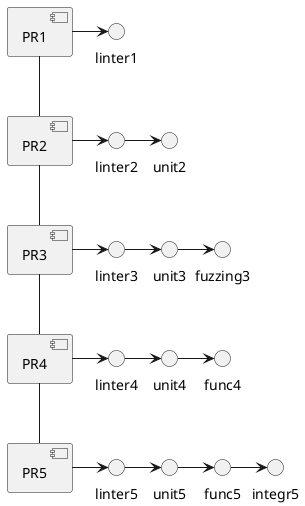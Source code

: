 @startuml

component PR1
component PR2
component PR3
component PR4
component PR5

PR1 -- PR2
PR2 -- PR3
PR3 -- PR4
PR4 -- PR5
PR1 -> linter1
PR2 -> linter2
linter2 -> unit2
PR3 -> linter3
linter3 -> unit3
unit3 -> fuzzing3
PR4 -> linter4
linter4 -> unit4
unit4 -> func4
PR5 -> linter5
linter5 -> unit5
unit5 -> func5
func5 -> integr5

@enduml